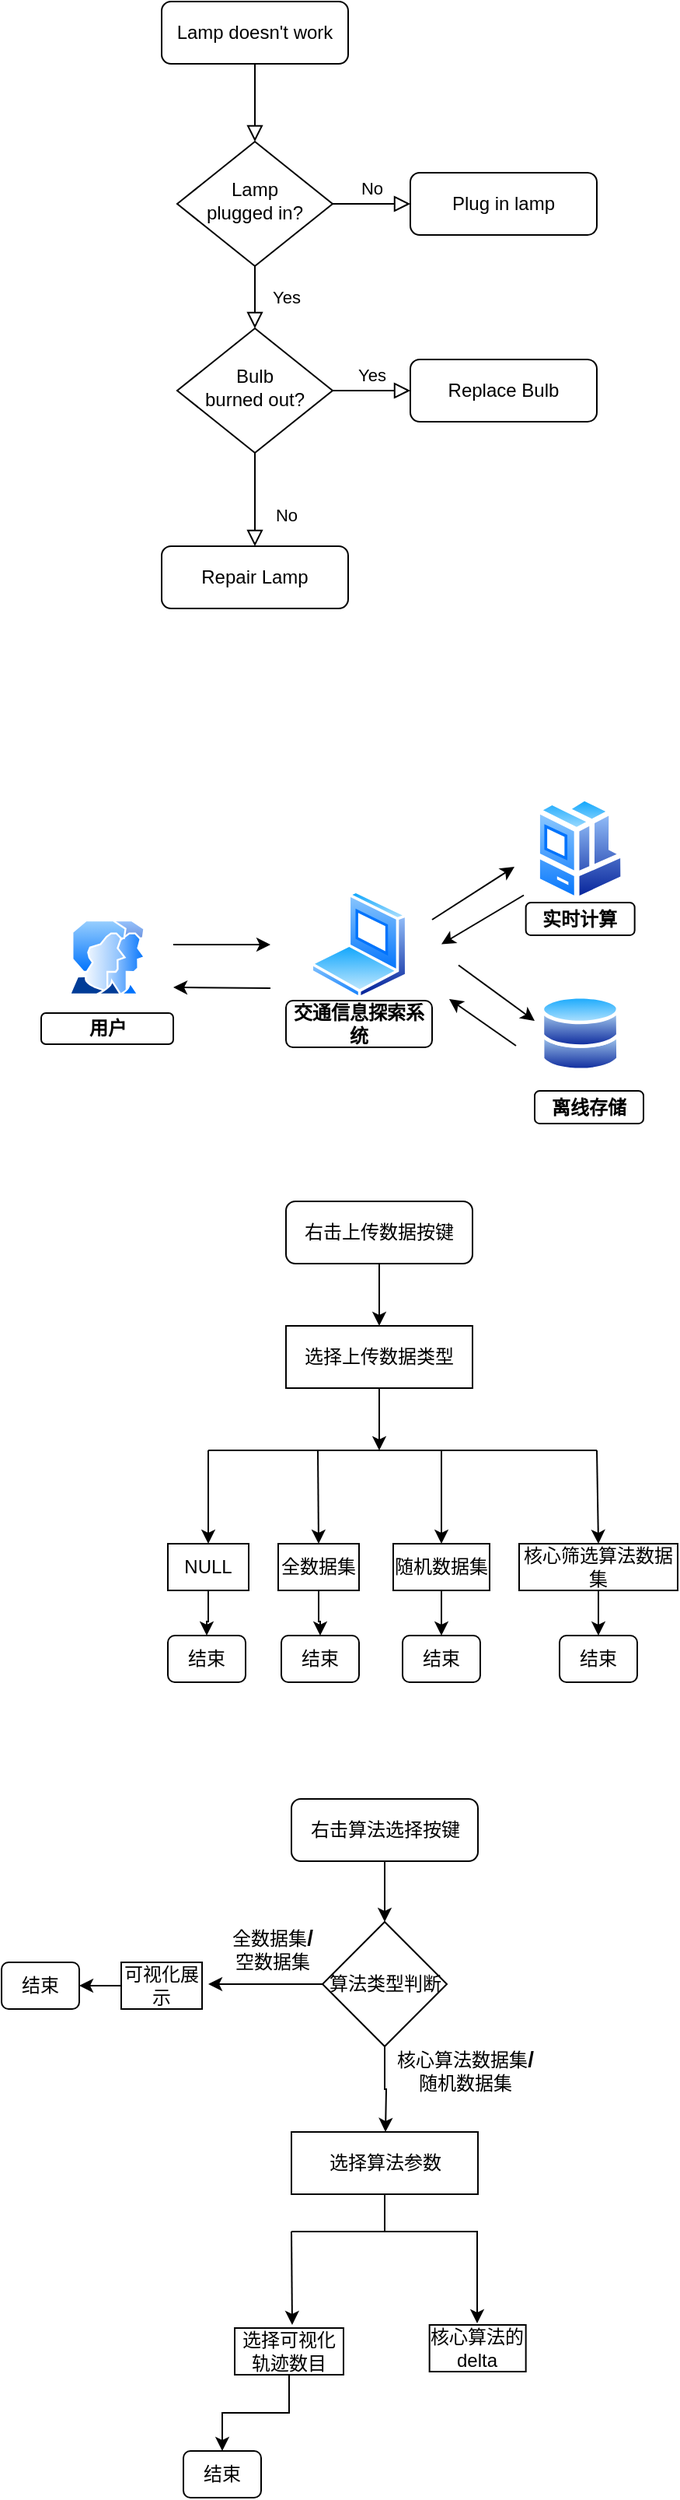 <mxfile version="14.4.5" type="github">
  <diagram id="C5RBs43oDa-KdzZeNtuy" name="Page-1">
    <mxGraphModel dx="903" dy="575" grid="0" gridSize="10" guides="1" tooltips="1" connect="1" arrows="1" fold="1" page="1" pageScale="1" pageWidth="827" pageHeight="1169" math="0" shadow="0">
      <root>
        <mxCell id="WIyWlLk6GJQsqaUBKTNV-0" />
        <mxCell id="WIyWlLk6GJQsqaUBKTNV-1" parent="WIyWlLk6GJQsqaUBKTNV-0" />
        <mxCell id="WIyWlLk6GJQsqaUBKTNV-2" value="" style="rounded=0;html=1;jettySize=auto;orthogonalLoop=1;fontSize=11;endArrow=block;endFill=0;endSize=8;strokeWidth=1;shadow=0;labelBackgroundColor=none;edgeStyle=orthogonalEdgeStyle;" parent="WIyWlLk6GJQsqaUBKTNV-1" source="WIyWlLk6GJQsqaUBKTNV-3" target="WIyWlLk6GJQsqaUBKTNV-6" edge="1">
          <mxGeometry relative="1" as="geometry" />
        </mxCell>
        <mxCell id="WIyWlLk6GJQsqaUBKTNV-3" value="Lamp doesn&#39;t work" style="rounded=1;whiteSpace=wrap;html=1;fontSize=12;glass=0;strokeWidth=1;shadow=0;" parent="WIyWlLk6GJQsqaUBKTNV-1" vertex="1">
          <mxGeometry x="160" y="80" width="120" height="40" as="geometry" />
        </mxCell>
        <mxCell id="WIyWlLk6GJQsqaUBKTNV-4" value="Yes" style="rounded=0;html=1;jettySize=auto;orthogonalLoop=1;fontSize=11;endArrow=block;endFill=0;endSize=8;strokeWidth=1;shadow=0;labelBackgroundColor=none;edgeStyle=orthogonalEdgeStyle;" parent="WIyWlLk6GJQsqaUBKTNV-1" source="WIyWlLk6GJQsqaUBKTNV-6" target="WIyWlLk6GJQsqaUBKTNV-10" edge="1">
          <mxGeometry y="20" relative="1" as="geometry">
            <mxPoint as="offset" />
          </mxGeometry>
        </mxCell>
        <mxCell id="WIyWlLk6GJQsqaUBKTNV-5" value="No" style="edgeStyle=orthogonalEdgeStyle;rounded=0;html=1;jettySize=auto;orthogonalLoop=1;fontSize=11;endArrow=block;endFill=0;endSize=8;strokeWidth=1;shadow=0;labelBackgroundColor=none;" parent="WIyWlLk6GJQsqaUBKTNV-1" source="WIyWlLk6GJQsqaUBKTNV-6" target="WIyWlLk6GJQsqaUBKTNV-7" edge="1">
          <mxGeometry y="10" relative="1" as="geometry">
            <mxPoint as="offset" />
          </mxGeometry>
        </mxCell>
        <mxCell id="WIyWlLk6GJQsqaUBKTNV-6" value="Lamp&lt;br&gt;plugged in?" style="rhombus;whiteSpace=wrap;html=1;shadow=0;fontFamily=Helvetica;fontSize=12;align=center;strokeWidth=1;spacing=6;spacingTop=-4;" parent="WIyWlLk6GJQsqaUBKTNV-1" vertex="1">
          <mxGeometry x="170" y="170" width="100" height="80" as="geometry" />
        </mxCell>
        <mxCell id="WIyWlLk6GJQsqaUBKTNV-7" value="Plug in lamp" style="rounded=1;whiteSpace=wrap;html=1;fontSize=12;glass=0;strokeWidth=1;shadow=0;" parent="WIyWlLk6GJQsqaUBKTNV-1" vertex="1">
          <mxGeometry x="320" y="190" width="120" height="40" as="geometry" />
        </mxCell>
        <mxCell id="WIyWlLk6GJQsqaUBKTNV-8" value="No" style="rounded=0;html=1;jettySize=auto;orthogonalLoop=1;fontSize=11;endArrow=block;endFill=0;endSize=8;strokeWidth=1;shadow=0;labelBackgroundColor=none;edgeStyle=orthogonalEdgeStyle;" parent="WIyWlLk6GJQsqaUBKTNV-1" source="WIyWlLk6GJQsqaUBKTNV-10" target="WIyWlLk6GJQsqaUBKTNV-11" edge="1">
          <mxGeometry x="0.333" y="20" relative="1" as="geometry">
            <mxPoint as="offset" />
          </mxGeometry>
        </mxCell>
        <mxCell id="WIyWlLk6GJQsqaUBKTNV-9" value="Yes" style="edgeStyle=orthogonalEdgeStyle;rounded=0;html=1;jettySize=auto;orthogonalLoop=1;fontSize=11;endArrow=block;endFill=0;endSize=8;strokeWidth=1;shadow=0;labelBackgroundColor=none;" parent="WIyWlLk6GJQsqaUBKTNV-1" source="WIyWlLk6GJQsqaUBKTNV-10" target="WIyWlLk6GJQsqaUBKTNV-12" edge="1">
          <mxGeometry y="10" relative="1" as="geometry">
            <mxPoint as="offset" />
          </mxGeometry>
        </mxCell>
        <mxCell id="WIyWlLk6GJQsqaUBKTNV-10" value="Bulb&lt;br&gt;burned out?" style="rhombus;whiteSpace=wrap;html=1;shadow=0;fontFamily=Helvetica;fontSize=12;align=center;strokeWidth=1;spacing=6;spacingTop=-4;" parent="WIyWlLk6GJQsqaUBKTNV-1" vertex="1">
          <mxGeometry x="170" y="290" width="100" height="80" as="geometry" />
        </mxCell>
        <mxCell id="WIyWlLk6GJQsqaUBKTNV-11" value="Repair Lamp" style="rounded=1;whiteSpace=wrap;html=1;fontSize=12;glass=0;strokeWidth=1;shadow=0;" parent="WIyWlLk6GJQsqaUBKTNV-1" vertex="1">
          <mxGeometry x="160" y="430" width="120" height="40" as="geometry" />
        </mxCell>
        <mxCell id="WIyWlLk6GJQsqaUBKTNV-12" value="Replace Bulb" style="rounded=1;whiteSpace=wrap;html=1;fontSize=12;glass=0;strokeWidth=1;shadow=0;" parent="WIyWlLk6GJQsqaUBKTNV-1" vertex="1">
          <mxGeometry x="320" y="310" width="120" height="40" as="geometry" />
        </mxCell>
        <mxCell id="07RU_dakuY-ybr0K6Tnr-0" value="" style="aspect=fixed;perimeter=ellipsePerimeter;html=1;align=center;shadow=0;dashed=0;spacingTop=3;image;image=img/lib/active_directory/user_accounts.svg;" vertex="1" parent="WIyWlLk6GJQsqaUBKTNV-1">
          <mxGeometry x="100" y="670" width="50" height="48.5" as="geometry" />
        </mxCell>
        <mxCell id="07RU_dakuY-ybr0K6Tnr-1" value="&lt;b&gt;用户&lt;/b&gt;" style="rounded=1;whiteSpace=wrap;html=1;fontSize=12;glass=0;strokeWidth=1;shadow=0;" vertex="1" parent="WIyWlLk6GJQsqaUBKTNV-1">
          <mxGeometry x="82.5" y="730" width="85" height="20" as="geometry" />
        </mxCell>
        <mxCell id="07RU_dakuY-ybr0K6Tnr-2" value="" style="endArrow=classic;html=1;" edge="1" parent="WIyWlLk6GJQsqaUBKTNV-1">
          <mxGeometry width="50" height="50" relative="1" as="geometry">
            <mxPoint x="167.5" y="686" as="sourcePoint" />
            <mxPoint x="230" y="686" as="targetPoint" />
          </mxGeometry>
        </mxCell>
        <mxCell id="07RU_dakuY-ybr0K6Tnr-3" value="" style="endArrow=classic;html=1;" edge="1" parent="WIyWlLk6GJQsqaUBKTNV-1">
          <mxGeometry width="50" height="50" relative="1" as="geometry">
            <mxPoint x="230" y="714" as="sourcePoint" />
            <mxPoint x="167.5" y="713.5" as="targetPoint" />
          </mxGeometry>
        </mxCell>
        <mxCell id="07RU_dakuY-ybr0K6Tnr-4" value="" style="aspect=fixed;perimeter=ellipsePerimeter;html=1;align=center;shadow=0;dashed=0;spacingTop=3;image;image=img/lib/active_directory/laptop_client.svg;" vertex="1" parent="WIyWlLk6GJQsqaUBKTNV-1">
          <mxGeometry x="255.5" y="651" width="63" height="70" as="geometry" />
        </mxCell>
        <mxCell id="07RU_dakuY-ybr0K6Tnr-5" value="&lt;b&gt;交通信息探索系统&lt;/b&gt;" style="rounded=1;whiteSpace=wrap;html=1;fontSize=12;glass=0;strokeWidth=1;shadow=0;" vertex="1" parent="WIyWlLk6GJQsqaUBKTNV-1">
          <mxGeometry x="240" y="722" width="94" height="30" as="geometry" />
        </mxCell>
        <mxCell id="07RU_dakuY-ybr0K6Tnr-6" value="" style="endArrow=classic;html=1;" edge="1" parent="WIyWlLk6GJQsqaUBKTNV-1">
          <mxGeometry width="50" height="50" relative="1" as="geometry">
            <mxPoint x="334" y="670" as="sourcePoint" />
            <mxPoint x="387" y="636" as="targetPoint" />
          </mxGeometry>
        </mxCell>
        <mxCell id="07RU_dakuY-ybr0K6Tnr-7" value="" style="endArrow=classic;html=1;" edge="1" parent="WIyWlLk6GJQsqaUBKTNV-1">
          <mxGeometry width="50" height="50" relative="1" as="geometry">
            <mxPoint x="393" y="654.25" as="sourcePoint" />
            <mxPoint x="340" y="685.75" as="targetPoint" />
          </mxGeometry>
        </mxCell>
        <mxCell id="07RU_dakuY-ybr0K6Tnr-9" value="" style="aspect=fixed;perimeter=ellipsePerimeter;html=1;align=center;shadow=0;dashed=0;spacingTop=3;image;image=img/lib/active_directory/databases.svg;" vertex="1" parent="WIyWlLk6GJQsqaUBKTNV-1">
          <mxGeometry x="403.82" y="718" width="51.02" height="50" as="geometry" />
        </mxCell>
        <mxCell id="07RU_dakuY-ybr0K6Tnr-10" value="" style="aspect=fixed;perimeter=ellipsePerimeter;html=1;align=center;shadow=0;dashed=0;spacingTop=3;image;image=img/lib/active_directory/workstation_client.svg;" vertex="1" parent="WIyWlLk6GJQsqaUBKTNV-1">
          <mxGeometry x="400" y="590" width="58.65" height="69" as="geometry" />
        </mxCell>
        <mxCell id="07RU_dakuY-ybr0K6Tnr-14" value="" style="endArrow=classic;html=1;" edge="1" parent="WIyWlLk6GJQsqaUBKTNV-1">
          <mxGeometry width="50" height="50" relative="1" as="geometry">
            <mxPoint x="351" y="699.25" as="sourcePoint" />
            <mxPoint x="400" y="735" as="targetPoint" />
          </mxGeometry>
        </mxCell>
        <mxCell id="07RU_dakuY-ybr0K6Tnr-15" value="" style="endArrow=classic;html=1;" edge="1" parent="WIyWlLk6GJQsqaUBKTNV-1">
          <mxGeometry width="50" height="50" relative="1" as="geometry">
            <mxPoint x="388" y="751" as="sourcePoint" />
            <mxPoint x="345" y="721" as="targetPoint" />
          </mxGeometry>
        </mxCell>
        <mxCell id="07RU_dakuY-ybr0K6Tnr-16" value="&lt;b&gt;实时计算&lt;/b&gt;" style="rounded=1;whiteSpace=wrap;html=1;fontSize=12;glass=0;strokeWidth=1;shadow=0;" vertex="1" parent="WIyWlLk6GJQsqaUBKTNV-1">
          <mxGeometry x="394.33" y="659" width="70" height="21" as="geometry" />
        </mxCell>
        <mxCell id="07RU_dakuY-ybr0K6Tnr-18" value="&lt;b&gt;离线存储&lt;/b&gt;" style="rounded=1;whiteSpace=wrap;html=1;fontSize=12;glass=0;strokeWidth=1;shadow=0;" vertex="1" parent="WIyWlLk6GJQsqaUBKTNV-1">
          <mxGeometry x="400" y="780" width="70" height="21" as="geometry" />
        </mxCell>
        <mxCell id="07RU_dakuY-ybr0K6Tnr-20" style="edgeStyle=orthogonalEdgeStyle;rounded=0;orthogonalLoop=1;jettySize=auto;html=1;entryX=0.5;entryY=0;entryDx=0;entryDy=0;" edge="1" parent="WIyWlLk6GJQsqaUBKTNV-1" source="07RU_dakuY-ybr0K6Tnr-19" target="07RU_dakuY-ybr0K6Tnr-21">
          <mxGeometry relative="1" as="geometry">
            <mxPoint x="300" y="921" as="targetPoint" />
          </mxGeometry>
        </mxCell>
        <mxCell id="07RU_dakuY-ybr0K6Tnr-19" value="右击上传数据按键" style="rounded=1;whiteSpace=wrap;html=1;fontSize=12;glass=0;strokeWidth=1;shadow=0;" vertex="1" parent="WIyWlLk6GJQsqaUBKTNV-1">
          <mxGeometry x="240" y="851" width="120" height="40" as="geometry" />
        </mxCell>
        <mxCell id="07RU_dakuY-ybr0K6Tnr-22" style="edgeStyle=orthogonalEdgeStyle;rounded=0;orthogonalLoop=1;jettySize=auto;html=1;" edge="1" parent="WIyWlLk6GJQsqaUBKTNV-1" source="07RU_dakuY-ybr0K6Tnr-21">
          <mxGeometry relative="1" as="geometry">
            <mxPoint x="300" y="1011" as="targetPoint" />
          </mxGeometry>
        </mxCell>
        <mxCell id="07RU_dakuY-ybr0K6Tnr-21" value="选择上传数据类型" style="rounded=0;whiteSpace=wrap;html=1;" vertex="1" parent="WIyWlLk6GJQsqaUBKTNV-1">
          <mxGeometry x="240" y="931" width="120" height="40" as="geometry" />
        </mxCell>
        <mxCell id="07RU_dakuY-ybr0K6Tnr-23" value="" style="endArrow=none;html=1;" edge="1" parent="WIyWlLk6GJQsqaUBKTNV-1">
          <mxGeometry width="50" height="50" relative="1" as="geometry">
            <mxPoint x="190" y="1011" as="sourcePoint" />
            <mxPoint x="440" y="1011" as="targetPoint" />
          </mxGeometry>
        </mxCell>
        <mxCell id="07RU_dakuY-ybr0K6Tnr-24" value="" style="endArrow=classic;html=1;entryX=0.5;entryY=0;entryDx=0;entryDy=0;" edge="1" parent="WIyWlLk6GJQsqaUBKTNV-1" target="07RU_dakuY-ybr0K6Tnr-29">
          <mxGeometry width="50" height="50" relative="1" as="geometry">
            <mxPoint x="190" y="1011" as="sourcePoint" />
            <mxPoint x="190" y="1061" as="targetPoint" />
          </mxGeometry>
        </mxCell>
        <mxCell id="07RU_dakuY-ybr0K6Tnr-25" value="" style="endArrow=classic;html=1;entryX=0.5;entryY=0;entryDx=0;entryDy=0;" edge="1" parent="WIyWlLk6GJQsqaUBKTNV-1" target="07RU_dakuY-ybr0K6Tnr-31">
          <mxGeometry width="50" height="50" relative="1" as="geometry">
            <mxPoint x="260.5" y="1011" as="sourcePoint" />
            <mxPoint x="260.5" y="1061" as="targetPoint" />
          </mxGeometry>
        </mxCell>
        <mxCell id="07RU_dakuY-ybr0K6Tnr-26" value="" style="endArrow=classic;html=1;entryX=0.5;entryY=0;entryDx=0;entryDy=0;" edge="1" parent="WIyWlLk6GJQsqaUBKTNV-1" target="07RU_dakuY-ybr0K6Tnr-32">
          <mxGeometry width="50" height="50" relative="1" as="geometry">
            <mxPoint x="340.0" y="1011" as="sourcePoint" />
            <mxPoint x="340.0" y="1061" as="targetPoint" />
          </mxGeometry>
        </mxCell>
        <mxCell id="07RU_dakuY-ybr0K6Tnr-27" value="" style="endArrow=classic;html=1;entryX=0.5;entryY=0;entryDx=0;entryDy=0;" edge="1" parent="WIyWlLk6GJQsqaUBKTNV-1" target="07RU_dakuY-ybr0K6Tnr-33">
          <mxGeometry width="50" height="50" relative="1" as="geometry">
            <mxPoint x="440" y="1011" as="sourcePoint" />
            <mxPoint x="409.66" y="1061" as="targetPoint" />
          </mxGeometry>
        </mxCell>
        <mxCell id="07RU_dakuY-ybr0K6Tnr-48" style="edgeStyle=orthogonalEdgeStyle;rounded=0;orthogonalLoop=1;jettySize=auto;html=1;entryX=0.5;entryY=0;entryDx=0;entryDy=0;" edge="1" parent="WIyWlLk6GJQsqaUBKTNV-1" source="07RU_dakuY-ybr0K6Tnr-29" target="07RU_dakuY-ybr0K6Tnr-39">
          <mxGeometry relative="1" as="geometry" />
        </mxCell>
        <mxCell id="07RU_dakuY-ybr0K6Tnr-29" value="NULL" style="rounded=0;whiteSpace=wrap;html=1;" vertex="1" parent="WIyWlLk6GJQsqaUBKTNV-1">
          <mxGeometry x="164" y="1071" width="52" height="30" as="geometry" />
        </mxCell>
        <mxCell id="07RU_dakuY-ybr0K6Tnr-47" style="edgeStyle=orthogonalEdgeStyle;rounded=0;orthogonalLoop=1;jettySize=auto;html=1;entryX=0.5;entryY=0;entryDx=0;entryDy=0;" edge="1" parent="WIyWlLk6GJQsqaUBKTNV-1" source="07RU_dakuY-ybr0K6Tnr-31" target="07RU_dakuY-ybr0K6Tnr-41">
          <mxGeometry relative="1" as="geometry" />
        </mxCell>
        <mxCell id="07RU_dakuY-ybr0K6Tnr-31" value="全数据集" style="rounded=0;whiteSpace=wrap;html=1;" vertex="1" parent="WIyWlLk6GJQsqaUBKTNV-1">
          <mxGeometry x="235" y="1071" width="52" height="30" as="geometry" />
        </mxCell>
        <mxCell id="07RU_dakuY-ybr0K6Tnr-46" style="edgeStyle=orthogonalEdgeStyle;rounded=0;orthogonalLoop=1;jettySize=auto;html=1;entryX=0.5;entryY=0;entryDx=0;entryDy=0;" edge="1" parent="WIyWlLk6GJQsqaUBKTNV-1" source="07RU_dakuY-ybr0K6Tnr-32" target="07RU_dakuY-ybr0K6Tnr-42">
          <mxGeometry relative="1" as="geometry" />
        </mxCell>
        <mxCell id="07RU_dakuY-ybr0K6Tnr-32" value="随机数据集" style="rounded=0;whiteSpace=wrap;html=1;" vertex="1" parent="WIyWlLk6GJQsqaUBKTNV-1">
          <mxGeometry x="309" y="1071" width="62" height="30" as="geometry" />
        </mxCell>
        <mxCell id="07RU_dakuY-ybr0K6Tnr-45" style="edgeStyle=orthogonalEdgeStyle;rounded=0;orthogonalLoop=1;jettySize=auto;html=1;entryX=0.5;entryY=0;entryDx=0;entryDy=0;" edge="1" parent="WIyWlLk6GJQsqaUBKTNV-1" source="07RU_dakuY-ybr0K6Tnr-33" target="07RU_dakuY-ybr0K6Tnr-43">
          <mxGeometry relative="1" as="geometry" />
        </mxCell>
        <mxCell id="07RU_dakuY-ybr0K6Tnr-33" value="核心筛选算法数据集" style="rounded=0;whiteSpace=wrap;html=1;" vertex="1" parent="WIyWlLk6GJQsqaUBKTNV-1">
          <mxGeometry x="390" y="1071" width="102" height="30" as="geometry" />
        </mxCell>
        <mxCell id="07RU_dakuY-ybr0K6Tnr-39" value="结束" style="rounded=1;whiteSpace=wrap;html=1;fontSize=12;glass=0;strokeWidth=1;shadow=0;" vertex="1" parent="WIyWlLk6GJQsqaUBKTNV-1">
          <mxGeometry x="164" y="1130" width="50" height="30" as="geometry" />
        </mxCell>
        <mxCell id="07RU_dakuY-ybr0K6Tnr-41" value="结束" style="rounded=1;whiteSpace=wrap;html=1;fontSize=12;glass=0;strokeWidth=1;shadow=0;" vertex="1" parent="WIyWlLk6GJQsqaUBKTNV-1">
          <mxGeometry x="237" y="1130" width="50" height="30" as="geometry" />
        </mxCell>
        <mxCell id="07RU_dakuY-ybr0K6Tnr-42" value="结束" style="rounded=1;whiteSpace=wrap;html=1;fontSize=12;glass=0;strokeWidth=1;shadow=0;" vertex="1" parent="WIyWlLk6GJQsqaUBKTNV-1">
          <mxGeometry x="315" y="1130" width="50" height="30" as="geometry" />
        </mxCell>
        <mxCell id="07RU_dakuY-ybr0K6Tnr-43" value="结束" style="rounded=1;whiteSpace=wrap;html=1;fontSize=12;glass=0;strokeWidth=1;shadow=0;" vertex="1" parent="WIyWlLk6GJQsqaUBKTNV-1">
          <mxGeometry x="416" y="1130" width="50" height="30" as="geometry" />
        </mxCell>
        <mxCell id="07RU_dakuY-ybr0K6Tnr-50" style="edgeStyle=orthogonalEdgeStyle;rounded=0;orthogonalLoop=1;jettySize=auto;html=1;entryX=0.5;entryY=0;entryDx=0;entryDy=0;" edge="1" parent="WIyWlLk6GJQsqaUBKTNV-1" source="07RU_dakuY-ybr0K6Tnr-51" target="07RU_dakuY-ybr0K6Tnr-71">
          <mxGeometry relative="1" as="geometry">
            <mxPoint x="303" y="1306" as="targetPoint" />
          </mxGeometry>
        </mxCell>
        <mxCell id="07RU_dakuY-ybr0K6Tnr-51" value="右击算法选择按键" style="rounded=1;whiteSpace=wrap;html=1;fontSize=12;glass=0;strokeWidth=1;shadow=0;" vertex="1" parent="WIyWlLk6GJQsqaUBKTNV-1">
          <mxGeometry x="243.5" y="1235" width="120" height="40" as="geometry" />
        </mxCell>
        <mxCell id="07RU_dakuY-ybr0K6Tnr-52" style="edgeStyle=orthogonalEdgeStyle;rounded=0;orthogonalLoop=1;jettySize=auto;html=1;" edge="1" parent="WIyWlLk6GJQsqaUBKTNV-1" source="07RU_dakuY-ybr0K6Tnr-53">
          <mxGeometry relative="1" as="geometry">
            <mxPoint x="363" y="1572" as="targetPoint" />
            <Array as="points">
              <mxPoint x="303" y="1513" />
              <mxPoint x="363" y="1513" />
            </Array>
          </mxGeometry>
        </mxCell>
        <mxCell id="07RU_dakuY-ybr0K6Tnr-53" value="选择算法参数" style="rounded=0;whiteSpace=wrap;html=1;" vertex="1" parent="WIyWlLk6GJQsqaUBKTNV-1">
          <mxGeometry x="243.5" y="1449" width="120" height="40" as="geometry" />
        </mxCell>
        <mxCell id="07RU_dakuY-ybr0K6Tnr-54" value="" style="endArrow=none;html=1;" edge="1" parent="WIyWlLk6GJQsqaUBKTNV-1">
          <mxGeometry width="50" height="50" relative="1" as="geometry">
            <mxPoint x="243.5" y="1513" as="sourcePoint" />
            <mxPoint x="304.5" y="1513" as="targetPoint" />
          </mxGeometry>
        </mxCell>
        <mxCell id="07RU_dakuY-ybr0K6Tnr-55" value="" style="endArrow=classic;html=1;" edge="1" parent="WIyWlLk6GJQsqaUBKTNV-1">
          <mxGeometry width="50" height="50" relative="1" as="geometry">
            <mxPoint x="243.5" y="1513" as="sourcePoint" />
            <mxPoint x="244" y="1573" as="targetPoint" />
          </mxGeometry>
        </mxCell>
        <mxCell id="07RU_dakuY-ybr0K6Tnr-59" style="edgeStyle=orthogonalEdgeStyle;rounded=0;orthogonalLoop=1;jettySize=auto;html=1;entryX=0.5;entryY=0;entryDx=0;entryDy=0;" edge="1" parent="WIyWlLk6GJQsqaUBKTNV-1" source="07RU_dakuY-ybr0K6Tnr-60" target="07RU_dakuY-ybr0K6Tnr-67">
          <mxGeometry relative="1" as="geometry" />
        </mxCell>
        <mxCell id="07RU_dakuY-ybr0K6Tnr-60" value="选择可视化轨迹数目" style="rounded=0;whiteSpace=wrap;html=1;" vertex="1" parent="WIyWlLk6GJQsqaUBKTNV-1">
          <mxGeometry x="207" y="1575" width="70" height="30" as="geometry" />
        </mxCell>
        <mxCell id="07RU_dakuY-ybr0K6Tnr-64" value="核心算法的delta" style="rounded=0;whiteSpace=wrap;html=1;" vertex="1" parent="WIyWlLk6GJQsqaUBKTNV-1">
          <mxGeometry x="332.33" y="1573" width="62" height="30" as="geometry" />
        </mxCell>
        <mxCell id="07RU_dakuY-ybr0K6Tnr-67" value="结束" style="rounded=1;whiteSpace=wrap;html=1;fontSize=12;glass=0;strokeWidth=1;shadow=0;" vertex="1" parent="WIyWlLk6GJQsqaUBKTNV-1">
          <mxGeometry x="174" y="1654" width="50" height="30" as="geometry" />
        </mxCell>
        <mxCell id="07RU_dakuY-ybr0K6Tnr-73" style="edgeStyle=orthogonalEdgeStyle;rounded=0;orthogonalLoop=1;jettySize=auto;html=1;" edge="1" parent="WIyWlLk6GJQsqaUBKTNV-1" source="07RU_dakuY-ybr0K6Tnr-71">
          <mxGeometry relative="1" as="geometry">
            <mxPoint x="190" y="1354" as="targetPoint" />
          </mxGeometry>
        </mxCell>
        <mxCell id="07RU_dakuY-ybr0K6Tnr-74" style="edgeStyle=orthogonalEdgeStyle;rounded=0;orthogonalLoop=1;jettySize=auto;html=1;" edge="1" parent="WIyWlLk6GJQsqaUBKTNV-1" source="07RU_dakuY-ybr0K6Tnr-71">
          <mxGeometry relative="1" as="geometry">
            <mxPoint x="304" y="1449" as="targetPoint" />
          </mxGeometry>
        </mxCell>
        <mxCell id="07RU_dakuY-ybr0K6Tnr-71" value="算法类型判断" style="rhombus;whiteSpace=wrap;html=1;" vertex="1" parent="WIyWlLk6GJQsqaUBKTNV-1">
          <mxGeometry x="263.5" y="1314" width="80" height="80" as="geometry" />
        </mxCell>
        <mxCell id="07RU_dakuY-ybr0K6Tnr-75" value="全数据集&lt;b&gt;&lt;font style=&quot;font-size: 14px&quot;&gt;/&lt;br&gt;&lt;/font&gt;&lt;/b&gt;空数据集" style="text;html=1;align=center;verticalAlign=middle;resizable=0;points=[];autosize=1;" vertex="1" parent="WIyWlLk6GJQsqaUBKTNV-1">
          <mxGeometry x="200" y="1314" width="62" height="33" as="geometry" />
        </mxCell>
        <mxCell id="07RU_dakuY-ybr0K6Tnr-83" style="edgeStyle=orthogonalEdgeStyle;rounded=0;orthogonalLoop=1;jettySize=auto;html=1;entryX=1;entryY=0.5;entryDx=0;entryDy=0;" edge="1" parent="WIyWlLk6GJQsqaUBKTNV-1" source="07RU_dakuY-ybr0K6Tnr-76" target="07RU_dakuY-ybr0K6Tnr-82">
          <mxGeometry relative="1" as="geometry" />
        </mxCell>
        <mxCell id="07RU_dakuY-ybr0K6Tnr-76" value="可视化展示" style="rounded=0;whiteSpace=wrap;html=1;" vertex="1" parent="WIyWlLk6GJQsqaUBKTNV-1">
          <mxGeometry x="134" y="1340" width="52" height="30" as="geometry" />
        </mxCell>
        <mxCell id="07RU_dakuY-ybr0K6Tnr-82" value="结束" style="rounded=1;whiteSpace=wrap;html=1;fontSize=12;glass=0;strokeWidth=1;shadow=0;" vertex="1" parent="WIyWlLk6GJQsqaUBKTNV-1">
          <mxGeometry x="57" y="1340" width="50" height="30" as="geometry" />
        </mxCell>
        <mxCell id="07RU_dakuY-ybr0K6Tnr-84" value="&lt;font&gt;核心算法数据集&lt;/font&gt;&lt;font style=&quot;font-weight: bold ; font-size: 14px&quot;&gt;/&lt;br&gt;&lt;/font&gt;随机数据集" style="text;html=1;align=center;verticalAlign=middle;resizable=0;points=[];autosize=1;" vertex="1" parent="WIyWlLk6GJQsqaUBKTNV-1">
          <mxGeometry x="305.82" y="1392" width="98" height="33" as="geometry" />
        </mxCell>
      </root>
    </mxGraphModel>
  </diagram>
</mxfile>
